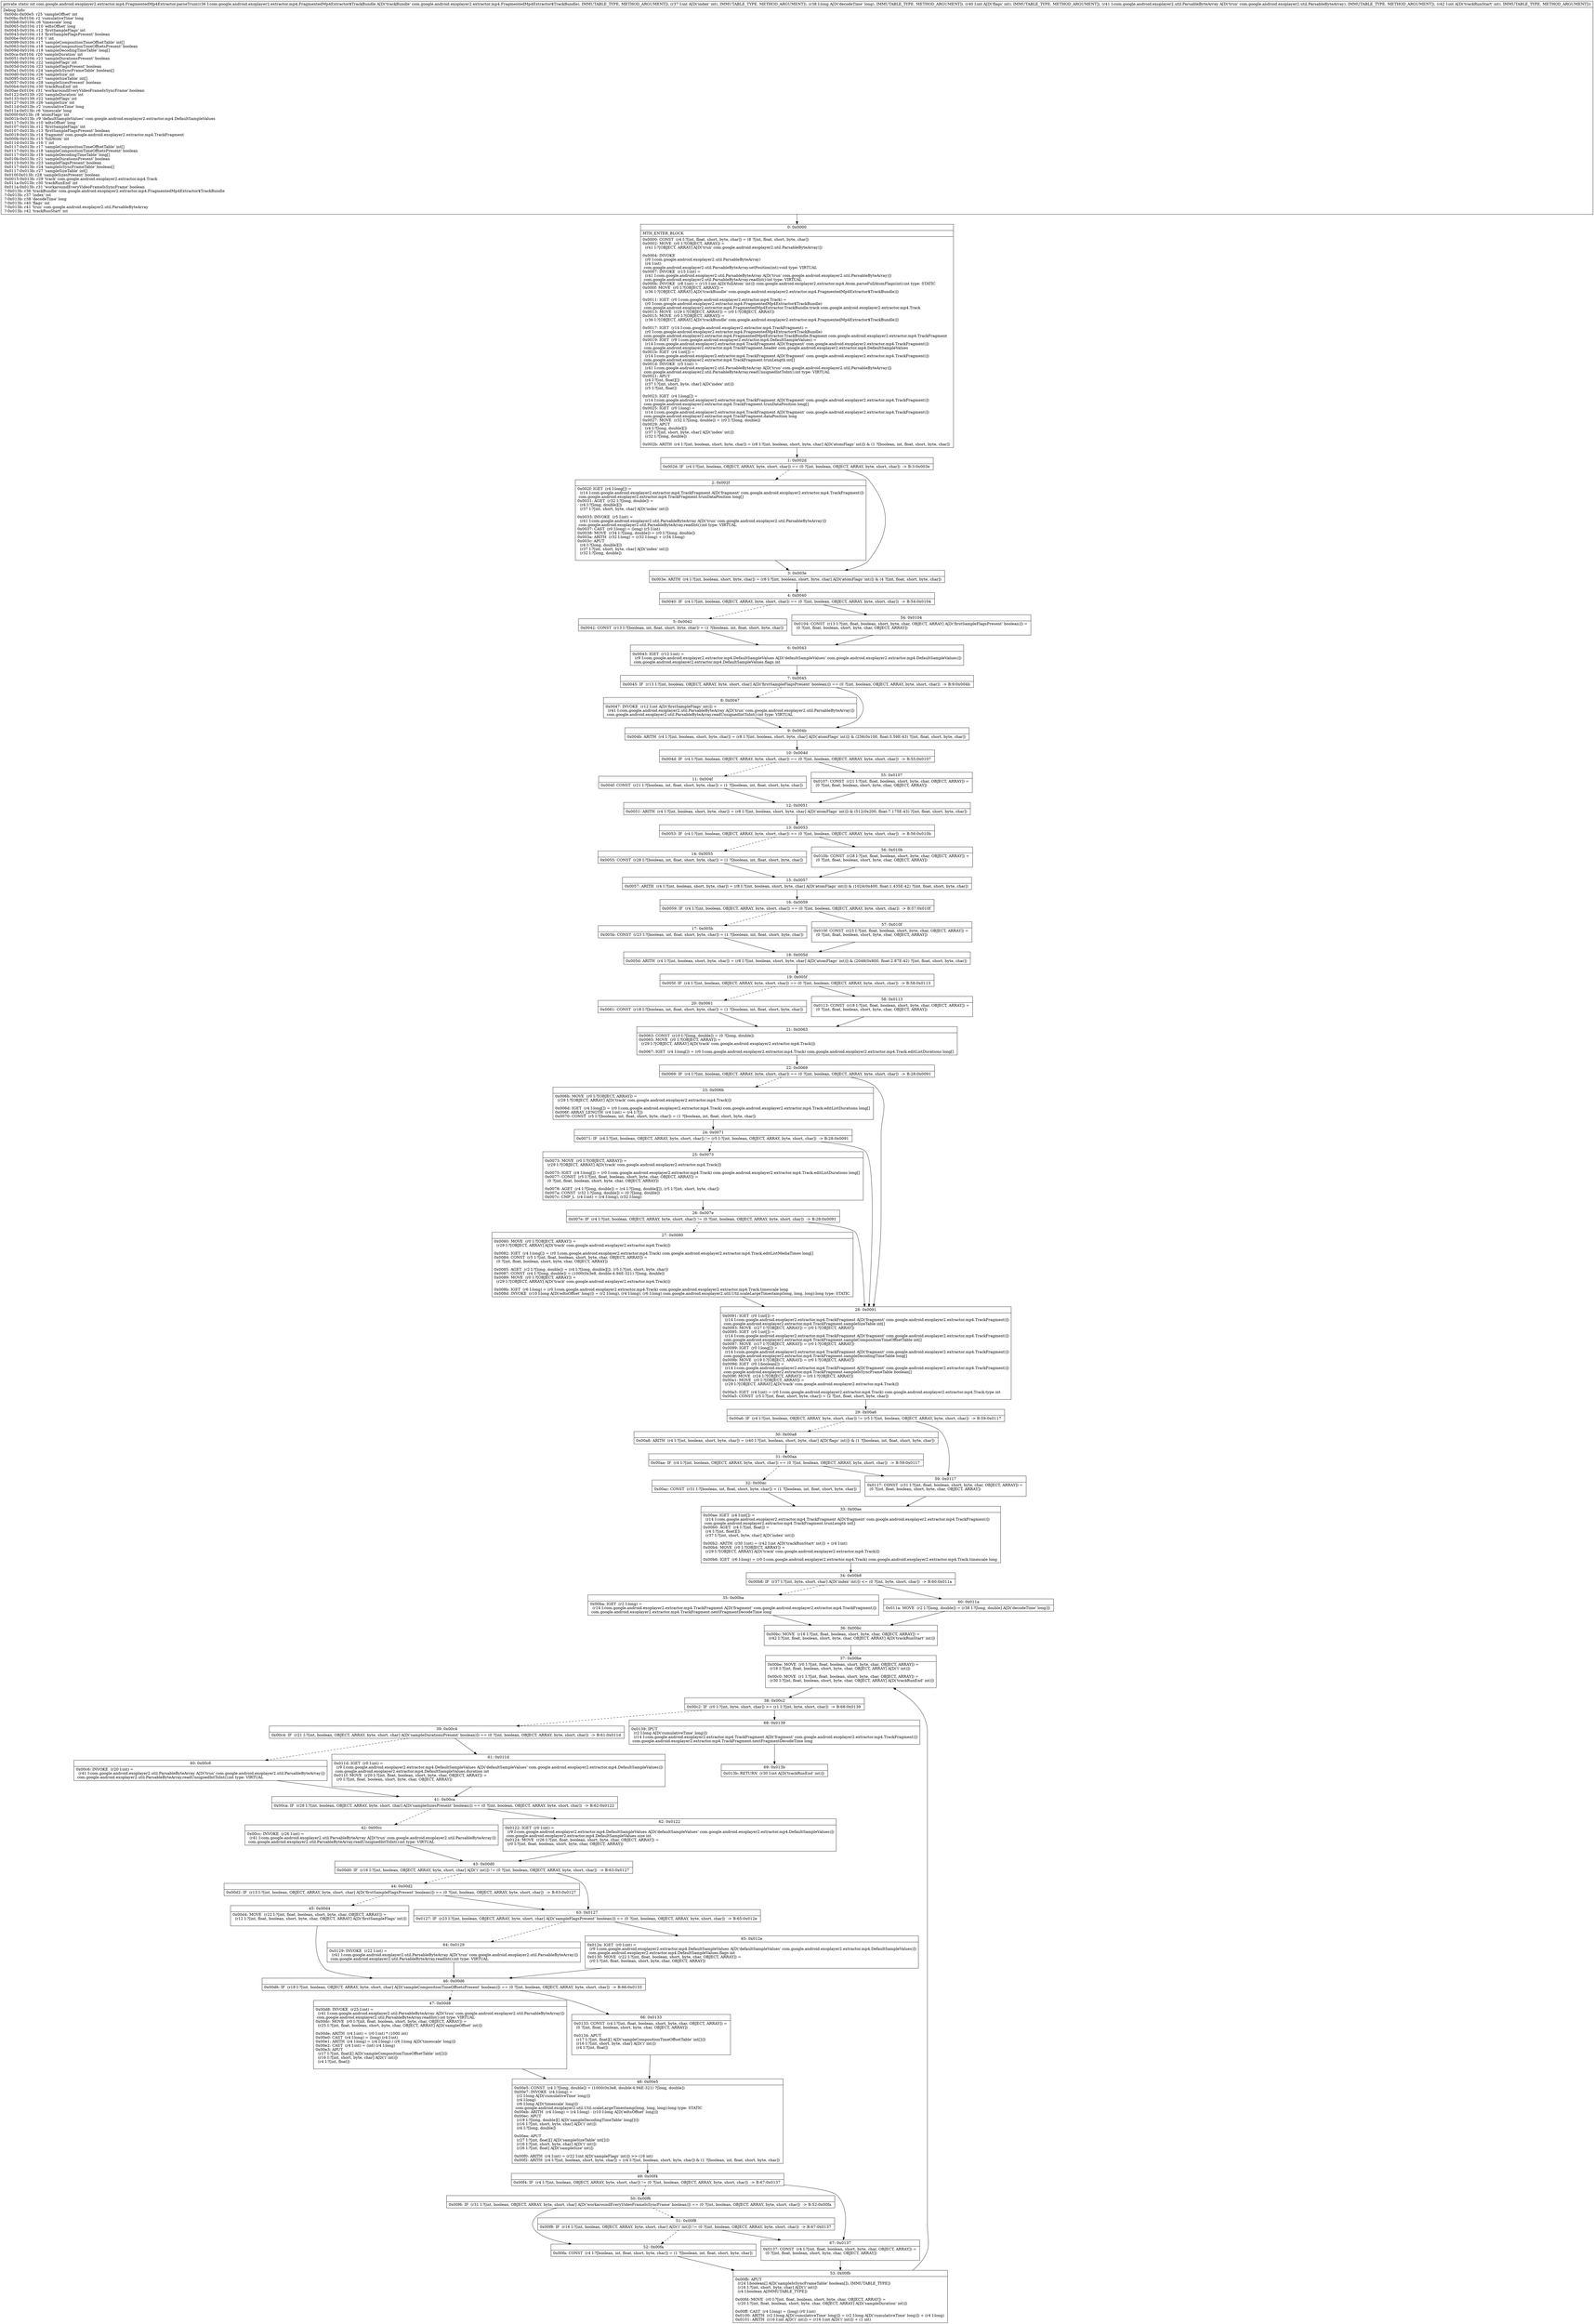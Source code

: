 digraph "CFG forcom.google.android.exoplayer2.extractor.mp4.FragmentedMp4Extractor.parseTrun(Lcom\/google\/android\/exoplayer2\/extractor\/mp4\/FragmentedMp4Extractor$TrackBundle;IJILcom\/google\/android\/exoplayer2\/util\/ParsableByteArray;I)I" {
Node_0 [shape=record,label="{0\:\ 0x0000|MTH_ENTER_BLOCK\l|0x0000: CONST  (r4 I:?[int, float, short, byte, char]) = (8 ?[int, float, short, byte, char]) \l0x0002: MOVE  (r0 I:?[OBJECT, ARRAY]) = \l  (r41 I:?[OBJECT, ARRAY] A[D('trun' com.google.android.exoplayer2.util.ParsableByteArray)])\l \l0x0004: INVOKE  \l  (r0 I:com.google.android.exoplayer2.util.ParsableByteArray)\l  (r4 I:int)\l com.google.android.exoplayer2.util.ParsableByteArray.setPosition(int):void type: VIRTUAL \l0x0007: INVOKE  (r15 I:int) = \l  (r41 I:com.google.android.exoplayer2.util.ParsableByteArray A[D('trun' com.google.android.exoplayer2.util.ParsableByteArray)])\l com.google.android.exoplayer2.util.ParsableByteArray.readInt():int type: VIRTUAL \l0x000b: INVOKE  (r8 I:int) = (r15 I:int A[D('fullAtom' int)]) com.google.android.exoplayer2.extractor.mp4.Atom.parseFullAtomFlags(int):int type: STATIC \l0x000f: MOVE  (r0 I:?[OBJECT, ARRAY]) = \l  (r36 I:?[OBJECT, ARRAY] A[D('trackBundle' com.google.android.exoplayer2.extractor.mp4.FragmentedMp4Extractor$TrackBundle)])\l \l0x0011: IGET  (r0 I:com.google.android.exoplayer2.extractor.mp4.Track) = \l  (r0 I:com.google.android.exoplayer2.extractor.mp4.FragmentedMp4Extractor$TrackBundle)\l com.google.android.exoplayer2.extractor.mp4.FragmentedMp4Extractor.TrackBundle.track com.google.android.exoplayer2.extractor.mp4.Track \l0x0013: MOVE  (r29 I:?[OBJECT, ARRAY]) = (r0 I:?[OBJECT, ARRAY]) \l0x0015: MOVE  (r0 I:?[OBJECT, ARRAY]) = \l  (r36 I:?[OBJECT, ARRAY] A[D('trackBundle' com.google.android.exoplayer2.extractor.mp4.FragmentedMp4Extractor$TrackBundle)])\l \l0x0017: IGET  (r14 I:com.google.android.exoplayer2.extractor.mp4.TrackFragment) = \l  (r0 I:com.google.android.exoplayer2.extractor.mp4.FragmentedMp4Extractor$TrackBundle)\l com.google.android.exoplayer2.extractor.mp4.FragmentedMp4Extractor.TrackBundle.fragment com.google.android.exoplayer2.extractor.mp4.TrackFragment \l0x0019: IGET  (r9 I:com.google.android.exoplayer2.extractor.mp4.DefaultSampleValues) = \l  (r14 I:com.google.android.exoplayer2.extractor.mp4.TrackFragment A[D('fragment' com.google.android.exoplayer2.extractor.mp4.TrackFragment)])\l com.google.android.exoplayer2.extractor.mp4.TrackFragment.header com.google.android.exoplayer2.extractor.mp4.DefaultSampleValues \l0x001b: IGET  (r4 I:int[]) = \l  (r14 I:com.google.android.exoplayer2.extractor.mp4.TrackFragment A[D('fragment' com.google.android.exoplayer2.extractor.mp4.TrackFragment)])\l com.google.android.exoplayer2.extractor.mp4.TrackFragment.trunLength int[] \l0x001d: INVOKE  (r5 I:int) = \l  (r41 I:com.google.android.exoplayer2.util.ParsableByteArray A[D('trun' com.google.android.exoplayer2.util.ParsableByteArray)])\l com.google.android.exoplayer2.util.ParsableByteArray.readUnsignedIntToInt():int type: VIRTUAL \l0x0021: APUT  \l  (r4 I:?[int, float][])\l  (r37 I:?[int, short, byte, char] A[D('index' int)])\l  (r5 I:?[int, float])\l \l0x0023: IGET  (r4 I:long[]) = \l  (r14 I:com.google.android.exoplayer2.extractor.mp4.TrackFragment A[D('fragment' com.google.android.exoplayer2.extractor.mp4.TrackFragment)])\l com.google.android.exoplayer2.extractor.mp4.TrackFragment.trunDataPosition long[] \l0x0025: IGET  (r0 I:long) = \l  (r14 I:com.google.android.exoplayer2.extractor.mp4.TrackFragment A[D('fragment' com.google.android.exoplayer2.extractor.mp4.TrackFragment)])\l com.google.android.exoplayer2.extractor.mp4.TrackFragment.dataPosition long \l0x0027: MOVE  (r32 I:?[long, double]) = (r0 I:?[long, double]) \l0x0029: APUT  \l  (r4 I:?[long, double][])\l  (r37 I:?[int, short, byte, char] A[D('index' int)])\l  (r32 I:?[long, double])\l \l0x002b: ARITH  (r4 I:?[int, boolean, short, byte, char]) = (r8 I:?[int, boolean, short, byte, char] A[D('atomFlags' int)]) & (1 ?[boolean, int, float, short, byte, char]) \l}"];
Node_1 [shape=record,label="{1\:\ 0x002d|0x002d: IF  (r4 I:?[int, boolean, OBJECT, ARRAY, byte, short, char]) == (0 ?[int, boolean, OBJECT, ARRAY, byte, short, char])  \-\> B:3:0x003e \l}"];
Node_2 [shape=record,label="{2\:\ 0x002f|0x002f: IGET  (r4 I:long[]) = \l  (r14 I:com.google.android.exoplayer2.extractor.mp4.TrackFragment A[D('fragment' com.google.android.exoplayer2.extractor.mp4.TrackFragment)])\l com.google.android.exoplayer2.extractor.mp4.TrackFragment.trunDataPosition long[] \l0x0031: AGET  (r32 I:?[long, double]) = \l  (r4 I:?[long, double][])\l  (r37 I:?[int, short, byte, char] A[D('index' int)])\l \l0x0033: INVOKE  (r5 I:int) = \l  (r41 I:com.google.android.exoplayer2.util.ParsableByteArray A[D('trun' com.google.android.exoplayer2.util.ParsableByteArray)])\l com.google.android.exoplayer2.util.ParsableByteArray.readInt():int type: VIRTUAL \l0x0037: CAST  (r0 I:long) = (long) (r5 I:int) \l0x0038: MOVE  (r34 I:?[long, double]) = (r0 I:?[long, double]) \l0x003a: ARITH  (r32 I:long) = (r32 I:long) + (r34 I:long) \l0x003c: APUT  \l  (r4 I:?[long, double][])\l  (r37 I:?[int, short, byte, char] A[D('index' int)])\l  (r32 I:?[long, double])\l \l}"];
Node_3 [shape=record,label="{3\:\ 0x003e|0x003e: ARITH  (r4 I:?[int, boolean, short, byte, char]) = (r8 I:?[int, boolean, short, byte, char] A[D('atomFlags' int)]) & (4 ?[int, float, short, byte, char]) \l}"];
Node_4 [shape=record,label="{4\:\ 0x0040|0x0040: IF  (r4 I:?[int, boolean, OBJECT, ARRAY, byte, short, char]) == (0 ?[int, boolean, OBJECT, ARRAY, byte, short, char])  \-\> B:54:0x0104 \l}"];
Node_5 [shape=record,label="{5\:\ 0x0042|0x0042: CONST  (r13 I:?[boolean, int, float, short, byte, char]) = (1 ?[boolean, int, float, short, byte, char]) \l}"];
Node_6 [shape=record,label="{6\:\ 0x0043|0x0043: IGET  (r12 I:int) = \l  (r9 I:com.google.android.exoplayer2.extractor.mp4.DefaultSampleValues A[D('defaultSampleValues' com.google.android.exoplayer2.extractor.mp4.DefaultSampleValues)])\l com.google.android.exoplayer2.extractor.mp4.DefaultSampleValues.flags int \l}"];
Node_7 [shape=record,label="{7\:\ 0x0045|0x0045: IF  (r13 I:?[int, boolean, OBJECT, ARRAY, byte, short, char] A[D('firstSampleFlagsPresent' boolean)]) == (0 ?[int, boolean, OBJECT, ARRAY, byte, short, char])  \-\> B:9:0x004b \l}"];
Node_8 [shape=record,label="{8\:\ 0x0047|0x0047: INVOKE  (r12 I:int A[D('firstSampleFlags' int)]) = \l  (r41 I:com.google.android.exoplayer2.util.ParsableByteArray A[D('trun' com.google.android.exoplayer2.util.ParsableByteArray)])\l com.google.android.exoplayer2.util.ParsableByteArray.readUnsignedIntToInt():int type: VIRTUAL \l}"];
Node_9 [shape=record,label="{9\:\ 0x004b|0x004b: ARITH  (r4 I:?[int, boolean, short, byte, char]) = (r8 I:?[int, boolean, short, byte, char] A[D('atomFlags' int)]) & (256(0x100, float:3.59E\-43) ?[int, float, short, byte, char]) \l}"];
Node_10 [shape=record,label="{10\:\ 0x004d|0x004d: IF  (r4 I:?[int, boolean, OBJECT, ARRAY, byte, short, char]) == (0 ?[int, boolean, OBJECT, ARRAY, byte, short, char])  \-\> B:55:0x0107 \l}"];
Node_11 [shape=record,label="{11\:\ 0x004f|0x004f: CONST  (r21 I:?[boolean, int, float, short, byte, char]) = (1 ?[boolean, int, float, short, byte, char]) \l}"];
Node_12 [shape=record,label="{12\:\ 0x0051|0x0051: ARITH  (r4 I:?[int, boolean, short, byte, char]) = (r8 I:?[int, boolean, short, byte, char] A[D('atomFlags' int)]) & (512(0x200, float:7.175E\-43) ?[int, float, short, byte, char]) \l}"];
Node_13 [shape=record,label="{13\:\ 0x0053|0x0053: IF  (r4 I:?[int, boolean, OBJECT, ARRAY, byte, short, char]) == (0 ?[int, boolean, OBJECT, ARRAY, byte, short, char])  \-\> B:56:0x010b \l}"];
Node_14 [shape=record,label="{14\:\ 0x0055|0x0055: CONST  (r28 I:?[boolean, int, float, short, byte, char]) = (1 ?[boolean, int, float, short, byte, char]) \l}"];
Node_15 [shape=record,label="{15\:\ 0x0057|0x0057: ARITH  (r4 I:?[int, boolean, short, byte, char]) = (r8 I:?[int, boolean, short, byte, char] A[D('atomFlags' int)]) & (1024(0x400, float:1.435E\-42) ?[int, float, short, byte, char]) \l}"];
Node_16 [shape=record,label="{16\:\ 0x0059|0x0059: IF  (r4 I:?[int, boolean, OBJECT, ARRAY, byte, short, char]) == (0 ?[int, boolean, OBJECT, ARRAY, byte, short, char])  \-\> B:57:0x010f \l}"];
Node_17 [shape=record,label="{17\:\ 0x005b|0x005b: CONST  (r23 I:?[boolean, int, float, short, byte, char]) = (1 ?[boolean, int, float, short, byte, char]) \l}"];
Node_18 [shape=record,label="{18\:\ 0x005d|0x005d: ARITH  (r4 I:?[int, boolean, short, byte, char]) = (r8 I:?[int, boolean, short, byte, char] A[D('atomFlags' int)]) & (2048(0x800, float:2.87E\-42) ?[int, float, short, byte, char]) \l}"];
Node_19 [shape=record,label="{19\:\ 0x005f|0x005f: IF  (r4 I:?[int, boolean, OBJECT, ARRAY, byte, short, char]) == (0 ?[int, boolean, OBJECT, ARRAY, byte, short, char])  \-\> B:58:0x0113 \l}"];
Node_20 [shape=record,label="{20\:\ 0x0061|0x0061: CONST  (r18 I:?[boolean, int, float, short, byte, char]) = (1 ?[boolean, int, float, short, byte, char]) \l}"];
Node_21 [shape=record,label="{21\:\ 0x0063|0x0063: CONST  (r10 I:?[long, double]) = (0 ?[long, double]) \l0x0065: MOVE  (r0 I:?[OBJECT, ARRAY]) = \l  (r29 I:?[OBJECT, ARRAY] A[D('track' com.google.android.exoplayer2.extractor.mp4.Track)])\l \l0x0067: IGET  (r4 I:long[]) = (r0 I:com.google.android.exoplayer2.extractor.mp4.Track) com.google.android.exoplayer2.extractor.mp4.Track.editListDurations long[] \l}"];
Node_22 [shape=record,label="{22\:\ 0x0069|0x0069: IF  (r4 I:?[int, boolean, OBJECT, ARRAY, byte, short, char]) == (0 ?[int, boolean, OBJECT, ARRAY, byte, short, char])  \-\> B:28:0x0091 \l}"];
Node_23 [shape=record,label="{23\:\ 0x006b|0x006b: MOVE  (r0 I:?[OBJECT, ARRAY]) = \l  (r29 I:?[OBJECT, ARRAY] A[D('track' com.google.android.exoplayer2.extractor.mp4.Track)])\l \l0x006d: IGET  (r4 I:long[]) = (r0 I:com.google.android.exoplayer2.extractor.mp4.Track) com.google.android.exoplayer2.extractor.mp4.Track.editListDurations long[] \l0x006f: ARRAY_LENGTH  (r4 I:int) = (r4 I:?[]) \l0x0070: CONST  (r5 I:?[boolean, int, float, short, byte, char]) = (1 ?[boolean, int, float, short, byte, char]) \l}"];
Node_24 [shape=record,label="{24\:\ 0x0071|0x0071: IF  (r4 I:?[int, boolean, OBJECT, ARRAY, byte, short, char]) != (r5 I:?[int, boolean, OBJECT, ARRAY, byte, short, char])  \-\> B:28:0x0091 \l}"];
Node_25 [shape=record,label="{25\:\ 0x0073|0x0073: MOVE  (r0 I:?[OBJECT, ARRAY]) = \l  (r29 I:?[OBJECT, ARRAY] A[D('track' com.google.android.exoplayer2.extractor.mp4.Track)])\l \l0x0075: IGET  (r4 I:long[]) = (r0 I:com.google.android.exoplayer2.extractor.mp4.Track) com.google.android.exoplayer2.extractor.mp4.Track.editListDurations long[] \l0x0077: CONST  (r5 I:?[int, float, boolean, short, byte, char, OBJECT, ARRAY]) = \l  (0 ?[int, float, boolean, short, byte, char, OBJECT, ARRAY])\l \l0x0078: AGET  (r4 I:?[long, double]) = (r4 I:?[long, double][]), (r5 I:?[int, short, byte, char]) \l0x007a: CONST  (r32 I:?[long, double]) = (0 ?[long, double]) \l0x007c: CMP_L  (r4 I:int) = (r4 I:long), (r32 I:long) \l}"];
Node_26 [shape=record,label="{26\:\ 0x007e|0x007e: IF  (r4 I:?[int, boolean, OBJECT, ARRAY, byte, short, char]) != (0 ?[int, boolean, OBJECT, ARRAY, byte, short, char])  \-\> B:28:0x0091 \l}"];
Node_27 [shape=record,label="{27\:\ 0x0080|0x0080: MOVE  (r0 I:?[OBJECT, ARRAY]) = \l  (r29 I:?[OBJECT, ARRAY] A[D('track' com.google.android.exoplayer2.extractor.mp4.Track)])\l \l0x0082: IGET  (r4 I:long[]) = (r0 I:com.google.android.exoplayer2.extractor.mp4.Track) com.google.android.exoplayer2.extractor.mp4.Track.editListMediaTimes long[] \l0x0084: CONST  (r5 I:?[int, float, boolean, short, byte, char, OBJECT, ARRAY]) = \l  (0 ?[int, float, boolean, short, byte, char, OBJECT, ARRAY])\l \l0x0085: AGET  (r2 I:?[long, double]) = (r4 I:?[long, double][]), (r5 I:?[int, short, byte, char]) \l0x0087: CONST  (r4 I:?[long, double]) = (1000(0x3e8, double:4.94E\-321) ?[long, double]) \l0x0089: MOVE  (r0 I:?[OBJECT, ARRAY]) = \l  (r29 I:?[OBJECT, ARRAY] A[D('track' com.google.android.exoplayer2.extractor.mp4.Track)])\l \l0x008b: IGET  (r6 I:long) = (r0 I:com.google.android.exoplayer2.extractor.mp4.Track) com.google.android.exoplayer2.extractor.mp4.Track.timescale long \l0x008d: INVOKE  (r10 I:long A[D('edtsOffset' long)]) = (r2 I:long), (r4 I:long), (r6 I:long) com.google.android.exoplayer2.util.Util.scaleLargeTimestamp(long, long, long):long type: STATIC \l}"];
Node_28 [shape=record,label="{28\:\ 0x0091|0x0091: IGET  (r0 I:int[]) = \l  (r14 I:com.google.android.exoplayer2.extractor.mp4.TrackFragment A[D('fragment' com.google.android.exoplayer2.extractor.mp4.TrackFragment)])\l com.google.android.exoplayer2.extractor.mp4.TrackFragment.sampleSizeTable int[] \l0x0093: MOVE  (r27 I:?[OBJECT, ARRAY]) = (r0 I:?[OBJECT, ARRAY]) \l0x0095: IGET  (r0 I:int[]) = \l  (r14 I:com.google.android.exoplayer2.extractor.mp4.TrackFragment A[D('fragment' com.google.android.exoplayer2.extractor.mp4.TrackFragment)])\l com.google.android.exoplayer2.extractor.mp4.TrackFragment.sampleCompositionTimeOffsetTable int[] \l0x0097: MOVE  (r17 I:?[OBJECT, ARRAY]) = (r0 I:?[OBJECT, ARRAY]) \l0x0099: IGET  (r0 I:long[]) = \l  (r14 I:com.google.android.exoplayer2.extractor.mp4.TrackFragment A[D('fragment' com.google.android.exoplayer2.extractor.mp4.TrackFragment)])\l com.google.android.exoplayer2.extractor.mp4.TrackFragment.sampleDecodingTimeTable long[] \l0x009b: MOVE  (r19 I:?[OBJECT, ARRAY]) = (r0 I:?[OBJECT, ARRAY]) \l0x009d: IGET  (r0 I:boolean[]) = \l  (r14 I:com.google.android.exoplayer2.extractor.mp4.TrackFragment A[D('fragment' com.google.android.exoplayer2.extractor.mp4.TrackFragment)])\l com.google.android.exoplayer2.extractor.mp4.TrackFragment.sampleIsSyncFrameTable boolean[] \l0x009f: MOVE  (r24 I:?[OBJECT, ARRAY]) = (r0 I:?[OBJECT, ARRAY]) \l0x00a1: MOVE  (r0 I:?[OBJECT, ARRAY]) = \l  (r29 I:?[OBJECT, ARRAY] A[D('track' com.google.android.exoplayer2.extractor.mp4.Track)])\l \l0x00a3: IGET  (r4 I:int) = (r0 I:com.google.android.exoplayer2.extractor.mp4.Track) com.google.android.exoplayer2.extractor.mp4.Track.type int \l0x00a5: CONST  (r5 I:?[int, float, short, byte, char]) = (2 ?[int, float, short, byte, char]) \l}"];
Node_29 [shape=record,label="{29\:\ 0x00a6|0x00a6: IF  (r4 I:?[int, boolean, OBJECT, ARRAY, byte, short, char]) != (r5 I:?[int, boolean, OBJECT, ARRAY, byte, short, char])  \-\> B:59:0x0117 \l}"];
Node_30 [shape=record,label="{30\:\ 0x00a8|0x00a8: ARITH  (r4 I:?[int, boolean, short, byte, char]) = (r40 I:?[int, boolean, short, byte, char] A[D('flags' int)]) & (1 ?[boolean, int, float, short, byte, char]) \l}"];
Node_31 [shape=record,label="{31\:\ 0x00aa|0x00aa: IF  (r4 I:?[int, boolean, OBJECT, ARRAY, byte, short, char]) == (0 ?[int, boolean, OBJECT, ARRAY, byte, short, char])  \-\> B:59:0x0117 \l}"];
Node_32 [shape=record,label="{32\:\ 0x00ac|0x00ac: CONST  (r31 I:?[boolean, int, float, short, byte, char]) = (1 ?[boolean, int, float, short, byte, char]) \l}"];
Node_33 [shape=record,label="{33\:\ 0x00ae|0x00ae: IGET  (r4 I:int[]) = \l  (r14 I:com.google.android.exoplayer2.extractor.mp4.TrackFragment A[D('fragment' com.google.android.exoplayer2.extractor.mp4.TrackFragment)])\l com.google.android.exoplayer2.extractor.mp4.TrackFragment.trunLength int[] \l0x00b0: AGET  (r4 I:?[int, float]) = \l  (r4 I:?[int, float][])\l  (r37 I:?[int, short, byte, char] A[D('index' int)])\l \l0x00b2: ARITH  (r30 I:int) = (r42 I:int A[D('trackRunStart' int)]) + (r4 I:int) \l0x00b4: MOVE  (r0 I:?[OBJECT, ARRAY]) = \l  (r29 I:?[OBJECT, ARRAY] A[D('track' com.google.android.exoplayer2.extractor.mp4.Track)])\l \l0x00b6: IGET  (r6 I:long) = (r0 I:com.google.android.exoplayer2.extractor.mp4.Track) com.google.android.exoplayer2.extractor.mp4.Track.timescale long \l}"];
Node_34 [shape=record,label="{34\:\ 0x00b8|0x00b8: IF  (r37 I:?[int, byte, short, char] A[D('index' int)]) \<= (0 ?[int, byte, short, char])  \-\> B:60:0x011a \l}"];
Node_35 [shape=record,label="{35\:\ 0x00ba|0x00ba: IGET  (r2 I:long) = \l  (r14 I:com.google.android.exoplayer2.extractor.mp4.TrackFragment A[D('fragment' com.google.android.exoplayer2.extractor.mp4.TrackFragment)])\l com.google.android.exoplayer2.extractor.mp4.TrackFragment.nextFragmentDecodeTime long \l}"];
Node_36 [shape=record,label="{36\:\ 0x00bc|0x00bc: MOVE  (r16 I:?[int, float, boolean, short, byte, char, OBJECT, ARRAY]) = \l  (r42 I:?[int, float, boolean, short, byte, char, OBJECT, ARRAY] A[D('trackRunStart' int)])\l \l}"];
Node_37 [shape=record,label="{37\:\ 0x00be|0x00be: MOVE  (r0 I:?[int, float, boolean, short, byte, char, OBJECT, ARRAY]) = \l  (r16 I:?[int, float, boolean, short, byte, char, OBJECT, ARRAY] A[D('i' int)])\l \l0x00c0: MOVE  (r1 I:?[int, float, boolean, short, byte, char, OBJECT, ARRAY]) = \l  (r30 I:?[int, float, boolean, short, byte, char, OBJECT, ARRAY] A[D('trackRunEnd' int)])\l \l}"];
Node_38 [shape=record,label="{38\:\ 0x00c2|0x00c2: IF  (r0 I:?[int, byte, short, char]) \>= (r1 I:?[int, byte, short, char])  \-\> B:68:0x0139 \l}"];
Node_39 [shape=record,label="{39\:\ 0x00c4|0x00c4: IF  (r21 I:?[int, boolean, OBJECT, ARRAY, byte, short, char] A[D('sampleDurationsPresent' boolean)]) == (0 ?[int, boolean, OBJECT, ARRAY, byte, short, char])  \-\> B:61:0x011d \l}"];
Node_40 [shape=record,label="{40\:\ 0x00c6|0x00c6: INVOKE  (r20 I:int) = \l  (r41 I:com.google.android.exoplayer2.util.ParsableByteArray A[D('trun' com.google.android.exoplayer2.util.ParsableByteArray)])\l com.google.android.exoplayer2.util.ParsableByteArray.readUnsignedIntToInt():int type: VIRTUAL \l}"];
Node_41 [shape=record,label="{41\:\ 0x00ca|0x00ca: IF  (r28 I:?[int, boolean, OBJECT, ARRAY, byte, short, char] A[D('sampleSizesPresent' boolean)]) == (0 ?[int, boolean, OBJECT, ARRAY, byte, short, char])  \-\> B:62:0x0122 \l}"];
Node_42 [shape=record,label="{42\:\ 0x00cc|0x00cc: INVOKE  (r26 I:int) = \l  (r41 I:com.google.android.exoplayer2.util.ParsableByteArray A[D('trun' com.google.android.exoplayer2.util.ParsableByteArray)])\l com.google.android.exoplayer2.util.ParsableByteArray.readUnsignedIntToInt():int type: VIRTUAL \l}"];
Node_43 [shape=record,label="{43\:\ 0x00d0|0x00d0: IF  (r16 I:?[int, boolean, OBJECT, ARRAY, byte, short, char] A[D('i' int)]) != (0 ?[int, boolean, OBJECT, ARRAY, byte, short, char])  \-\> B:63:0x0127 \l}"];
Node_44 [shape=record,label="{44\:\ 0x00d2|0x00d2: IF  (r13 I:?[int, boolean, OBJECT, ARRAY, byte, short, char] A[D('firstSampleFlagsPresent' boolean)]) == (0 ?[int, boolean, OBJECT, ARRAY, byte, short, char])  \-\> B:63:0x0127 \l}"];
Node_45 [shape=record,label="{45\:\ 0x00d4|0x00d4: MOVE  (r22 I:?[int, float, boolean, short, byte, char, OBJECT, ARRAY]) = \l  (r12 I:?[int, float, boolean, short, byte, char, OBJECT, ARRAY] A[D('firstSampleFlags' int)])\l \l}"];
Node_46 [shape=record,label="{46\:\ 0x00d6|0x00d6: IF  (r18 I:?[int, boolean, OBJECT, ARRAY, byte, short, char] A[D('sampleCompositionTimeOffsetsPresent' boolean)]) == (0 ?[int, boolean, OBJECT, ARRAY, byte, short, char])  \-\> B:66:0x0133 \l}"];
Node_47 [shape=record,label="{47\:\ 0x00d8|0x00d8: INVOKE  (r25 I:int) = \l  (r41 I:com.google.android.exoplayer2.util.ParsableByteArray A[D('trun' com.google.android.exoplayer2.util.ParsableByteArray)])\l com.google.android.exoplayer2.util.ParsableByteArray.readInt():int type: VIRTUAL \l0x00dc: MOVE  (r0 I:?[int, float, boolean, short, byte, char, OBJECT, ARRAY]) = \l  (r25 I:?[int, float, boolean, short, byte, char, OBJECT, ARRAY] A[D('sampleOffset' int)])\l \l0x00de: ARITH  (r4 I:int) = (r0 I:int) * (1000 int) \l0x00e0: CAST  (r4 I:long) = (long) (r4 I:int) \l0x00e1: ARITH  (r4 I:long) = (r4 I:long) \/ (r6 I:long A[D('timescale' long)]) \l0x00e2: CAST  (r4 I:int) = (int) (r4 I:long) \l0x00e3: APUT  \l  (r17 I:?[int, float][] A[D('sampleCompositionTimeOffsetTable' int[])])\l  (r16 I:?[int, short, byte, char] A[D('i' int)])\l  (r4 I:?[int, float])\l \l}"];
Node_48 [shape=record,label="{48\:\ 0x00e5|0x00e5: CONST  (r4 I:?[long, double]) = (1000(0x3e8, double:4.94E\-321) ?[long, double]) \l0x00e7: INVOKE  (r4 I:long) = \l  (r2 I:long A[D('cumulativeTime' long)])\l  (r4 I:long)\l  (r6 I:long A[D('timescale' long)])\l com.google.android.exoplayer2.util.Util.scaleLargeTimestamp(long, long, long):long type: STATIC \l0x00eb: ARITH  (r4 I:long) = (r4 I:long) \- (r10 I:long A[D('edtsOffset' long)]) \l0x00ec: APUT  \l  (r19 I:?[long, double][] A[D('sampleDecodingTimeTable' long[])])\l  (r16 I:?[int, short, byte, char] A[D('i' int)])\l  (r4 I:?[long, double])\l \l0x00ee: APUT  \l  (r27 I:?[int, float][] A[D('sampleSizeTable' int[])])\l  (r16 I:?[int, short, byte, char] A[D('i' int)])\l  (r26 I:?[int, float] A[D('sampleSize' int)])\l \l0x00f0: ARITH  (r4 I:int) = (r22 I:int A[D('sampleFlags' int)]) \>\> (16 int) \l0x00f2: ARITH  (r4 I:?[int, boolean, short, byte, char]) = (r4 I:?[int, boolean, short, byte, char]) & (1 ?[boolean, int, float, short, byte, char]) \l}"];
Node_49 [shape=record,label="{49\:\ 0x00f4|0x00f4: IF  (r4 I:?[int, boolean, OBJECT, ARRAY, byte, short, char]) != (0 ?[int, boolean, OBJECT, ARRAY, byte, short, char])  \-\> B:67:0x0137 \l}"];
Node_50 [shape=record,label="{50\:\ 0x00f6|0x00f6: IF  (r31 I:?[int, boolean, OBJECT, ARRAY, byte, short, char] A[D('workaroundEveryVideoFrameIsSyncFrame' boolean)]) == (0 ?[int, boolean, OBJECT, ARRAY, byte, short, char])  \-\> B:52:0x00fa \l}"];
Node_51 [shape=record,label="{51\:\ 0x00f8|0x00f8: IF  (r16 I:?[int, boolean, OBJECT, ARRAY, byte, short, char] A[D('i' int)]) != (0 ?[int, boolean, OBJECT, ARRAY, byte, short, char])  \-\> B:67:0x0137 \l}"];
Node_52 [shape=record,label="{52\:\ 0x00fa|0x00fa: CONST  (r4 I:?[boolean, int, float, short, byte, char]) = (1 ?[boolean, int, float, short, byte, char]) \l}"];
Node_53 [shape=record,label="{53\:\ 0x00fb|0x00fb: APUT  \l  (r24 I:boolean[] A[D('sampleIsSyncFrameTable' boolean[]), IMMUTABLE_TYPE])\l  (r16 I:?[int, short, byte, char] A[D('i' int)])\l  (r4 I:boolean A[IMMUTABLE_TYPE])\l \l0x00fd: MOVE  (r0 I:?[int, float, boolean, short, byte, char, OBJECT, ARRAY]) = \l  (r20 I:?[int, float, boolean, short, byte, char, OBJECT, ARRAY] A[D('sampleDuration' int)])\l \l0x00ff: CAST  (r4 I:long) = (long) (r0 I:int) \l0x0100: ARITH  (r2 I:long A[D('cumulativeTime' long)]) = (r2 I:long A[D('cumulativeTime' long)]) + (r4 I:long) \l0x0101: ARITH  (r16 I:int A[D('i' int)]) = (r16 I:int A[D('i' int)]) + (1 int) \l}"];
Node_54 [shape=record,label="{54\:\ 0x0104|0x0104: CONST  (r13 I:?[int, float, boolean, short, byte, char, OBJECT, ARRAY] A[D('firstSampleFlagsPresent' boolean)]) = \l  (0 ?[int, float, boolean, short, byte, char, OBJECT, ARRAY])\l \l}"];
Node_55 [shape=record,label="{55\:\ 0x0107|0x0107: CONST  (r21 I:?[int, float, boolean, short, byte, char, OBJECT, ARRAY]) = \l  (0 ?[int, float, boolean, short, byte, char, OBJECT, ARRAY])\l \l}"];
Node_56 [shape=record,label="{56\:\ 0x010b|0x010b: CONST  (r28 I:?[int, float, boolean, short, byte, char, OBJECT, ARRAY]) = \l  (0 ?[int, float, boolean, short, byte, char, OBJECT, ARRAY])\l \l}"];
Node_57 [shape=record,label="{57\:\ 0x010f|0x010f: CONST  (r23 I:?[int, float, boolean, short, byte, char, OBJECT, ARRAY]) = \l  (0 ?[int, float, boolean, short, byte, char, OBJECT, ARRAY])\l \l}"];
Node_58 [shape=record,label="{58\:\ 0x0113|0x0113: CONST  (r18 I:?[int, float, boolean, short, byte, char, OBJECT, ARRAY]) = \l  (0 ?[int, float, boolean, short, byte, char, OBJECT, ARRAY])\l \l}"];
Node_59 [shape=record,label="{59\:\ 0x0117|0x0117: CONST  (r31 I:?[int, float, boolean, short, byte, char, OBJECT, ARRAY]) = \l  (0 ?[int, float, boolean, short, byte, char, OBJECT, ARRAY])\l \l}"];
Node_60 [shape=record,label="{60\:\ 0x011a|0x011a: MOVE  (r2 I:?[long, double]) = (r38 I:?[long, double] A[D('decodeTime' long)]) \l}"];
Node_61 [shape=record,label="{61\:\ 0x011d|0x011d: IGET  (r0 I:int) = \l  (r9 I:com.google.android.exoplayer2.extractor.mp4.DefaultSampleValues A[D('defaultSampleValues' com.google.android.exoplayer2.extractor.mp4.DefaultSampleValues)])\l com.google.android.exoplayer2.extractor.mp4.DefaultSampleValues.duration int \l0x011f: MOVE  (r20 I:?[int, float, boolean, short, byte, char, OBJECT, ARRAY]) = \l  (r0 I:?[int, float, boolean, short, byte, char, OBJECT, ARRAY])\l \l}"];
Node_62 [shape=record,label="{62\:\ 0x0122|0x0122: IGET  (r0 I:int) = \l  (r9 I:com.google.android.exoplayer2.extractor.mp4.DefaultSampleValues A[D('defaultSampleValues' com.google.android.exoplayer2.extractor.mp4.DefaultSampleValues)])\l com.google.android.exoplayer2.extractor.mp4.DefaultSampleValues.size int \l0x0124: MOVE  (r26 I:?[int, float, boolean, short, byte, char, OBJECT, ARRAY]) = \l  (r0 I:?[int, float, boolean, short, byte, char, OBJECT, ARRAY])\l \l}"];
Node_63 [shape=record,label="{63\:\ 0x0127|0x0127: IF  (r23 I:?[int, boolean, OBJECT, ARRAY, byte, short, char] A[D('sampleFlagsPresent' boolean)]) == (0 ?[int, boolean, OBJECT, ARRAY, byte, short, char])  \-\> B:65:0x012e \l}"];
Node_64 [shape=record,label="{64\:\ 0x0129|0x0129: INVOKE  (r22 I:int) = \l  (r41 I:com.google.android.exoplayer2.util.ParsableByteArray A[D('trun' com.google.android.exoplayer2.util.ParsableByteArray)])\l com.google.android.exoplayer2.util.ParsableByteArray.readInt():int type: VIRTUAL \l}"];
Node_65 [shape=record,label="{65\:\ 0x012e|0x012e: IGET  (r0 I:int) = \l  (r9 I:com.google.android.exoplayer2.extractor.mp4.DefaultSampleValues A[D('defaultSampleValues' com.google.android.exoplayer2.extractor.mp4.DefaultSampleValues)])\l com.google.android.exoplayer2.extractor.mp4.DefaultSampleValues.flags int \l0x0130: MOVE  (r22 I:?[int, float, boolean, short, byte, char, OBJECT, ARRAY]) = \l  (r0 I:?[int, float, boolean, short, byte, char, OBJECT, ARRAY])\l \l}"];
Node_66 [shape=record,label="{66\:\ 0x0133|0x0133: CONST  (r4 I:?[int, float, boolean, short, byte, char, OBJECT, ARRAY]) = \l  (0 ?[int, float, boolean, short, byte, char, OBJECT, ARRAY])\l \l0x0134: APUT  \l  (r17 I:?[int, float][] A[D('sampleCompositionTimeOffsetTable' int[])])\l  (r16 I:?[int, short, byte, char] A[D('i' int)])\l  (r4 I:?[int, float])\l \l}"];
Node_67 [shape=record,label="{67\:\ 0x0137|0x0137: CONST  (r4 I:?[int, float, boolean, short, byte, char, OBJECT, ARRAY]) = \l  (0 ?[int, float, boolean, short, byte, char, OBJECT, ARRAY])\l \l}"];
Node_68 [shape=record,label="{68\:\ 0x0139|0x0139: IPUT  \l  (r2 I:long A[D('cumulativeTime' long)])\l  (r14 I:com.google.android.exoplayer2.extractor.mp4.TrackFragment A[D('fragment' com.google.android.exoplayer2.extractor.mp4.TrackFragment)])\l com.google.android.exoplayer2.extractor.mp4.TrackFragment.nextFragmentDecodeTime long \l}"];
Node_69 [shape=record,label="{69\:\ 0x013b|0x013b: RETURN  (r30 I:int A[D('trackRunEnd' int)]) \l}"];
MethodNode[shape=record,label="{private static int com.google.android.exoplayer2.extractor.mp4.FragmentedMp4Extractor.parseTrun((r36 I:com.google.android.exoplayer2.extractor.mp4.FragmentedMp4Extractor$TrackBundle A[D('trackBundle' com.google.android.exoplayer2.extractor.mp4.FragmentedMp4Extractor$TrackBundle), IMMUTABLE_TYPE, METHOD_ARGUMENT]), (r37 I:int A[D('index' int), IMMUTABLE_TYPE, METHOD_ARGUMENT]), (r38 I:long A[D('decodeTime' long), IMMUTABLE_TYPE, METHOD_ARGUMENT]), (r40 I:int A[D('flags' int), IMMUTABLE_TYPE, METHOD_ARGUMENT]), (r41 I:com.google.android.exoplayer2.util.ParsableByteArray A[D('trun' com.google.android.exoplayer2.util.ParsableByteArray), IMMUTABLE_TYPE, METHOD_ARGUMENT]), (r42 I:int A[D('trackRunStart' int), IMMUTABLE_TYPE, METHOD_ARGUMENT]))  | Debug Info:\l  0x00dc\-0x00e5: r25 'sampleOffset' int\l  0x00bc\-0x0104: r2 'cumulativeTime' long\l  0x00b8\-0x0104: r6 'timescale' long\l  0x0065\-0x0104: r10 'edtsOffset' long\l  0x0045\-0x0104: r12 'firstSampleFlags' int\l  0x0043\-0x0104: r13 'firstSampleFlagsPresent' boolean\l  0x00be\-0x0104: r16 'i' int\l  0x0099\-0x0104: r17 'sampleCompositionTimeOffsetTable' int[]\l  0x0063\-0x0104: r18 'sampleCompositionTimeOffsetsPresent' boolean\l  0x009d\-0x0104: r19 'sampleDecodingTimeTable' long[]\l  0x00ca\-0x0104: r20 'sampleDuration' int\l  0x0051\-0x0104: r21 'sampleDurationsPresent' boolean\l  0x00d6\-0x0104: r22 'sampleFlags' int\l  0x005d\-0x0104: r23 'sampleFlagsPresent' boolean\l  0x00a1\-0x0104: r24 'sampleIsSyncFrameTable' boolean[]\l  0x00d0\-0x0104: r26 'sampleSize' int\l  0x0095\-0x0104: r27 'sampleSizeTable' int[]\l  0x0057\-0x0104: r28 'sampleSizesPresent' boolean\l  0x00b4\-0x0104: r30 'trackRunEnd' int\l  0x00ae\-0x0104: r31 'workaroundEveryVideoFrameIsSyncFrame' boolean\l  0x0122\-0x0139: r20 'sampleDuration' int\l  0x0133\-0x0139: r22 'sampleFlags' int\l  0x0127\-0x0139: r26 'sampleSize' int\l  0x011d\-0x013b: r2 'cumulativeTime' long\l  0x011a\-0x013b: r6 'timescale' long\l  0x000f\-0x013b: r8 'atomFlags' int\l  0x001b\-0x013b: r9 'defaultSampleValues' com.google.android.exoplayer2.extractor.mp4.DefaultSampleValues\l  0x0117\-0x013b: r10 'edtsOffset' long\l  0x0107\-0x013b: r12 'firstSampleFlags' int\l  0x0107\-0x013b: r13 'firstSampleFlagsPresent' boolean\l  0x0019\-0x013b: r14 'fragment' com.google.android.exoplayer2.extractor.mp4.TrackFragment\l  0x000b\-0x013b: r15 'fullAtom' int\l  0x011d\-0x013b: r16 'i' int\l  0x0117\-0x013b: r17 'sampleCompositionTimeOffsetTable' int[]\l  0x0117\-0x013b: r18 'sampleCompositionTimeOffsetsPresent' boolean\l  0x0117\-0x013b: r19 'sampleDecodingTimeTable' long[]\l  0x010b\-0x013b: r21 'sampleDurationsPresent' boolean\l  0x0113\-0x013b: r23 'sampleFlagsPresent' boolean\l  0x0117\-0x013b: r24 'sampleIsSyncFrameTable' boolean[]\l  0x0117\-0x013b: r27 'sampleSizeTable' int[]\l  0x010f\-0x013b: r28 'sampleSizesPresent' boolean\l  0x0015\-0x013b: r29 'track' com.google.android.exoplayer2.extractor.mp4.Track\l  0x011a\-0x013b: r30 'trackRunEnd' int\l  0x011a\-0x013b: r31 'workaroundEveryVideoFrameIsSyncFrame' boolean\l  ?\-0x013b: r36 'trackBundle' com.google.android.exoplayer2.extractor.mp4.FragmentedMp4Extractor$TrackBundle\l  ?\-0x013b: r37 'index' int\l  ?\-0x013b: r38 'decodeTime' long\l  ?\-0x013b: r40 'flags' int\l  ?\-0x013b: r41 'trun' com.google.android.exoplayer2.util.ParsableByteArray\l  ?\-0x013b: r42 'trackRunStart' int\l}"];
MethodNode -> Node_0;
Node_0 -> Node_1;
Node_1 -> Node_2[style=dashed];
Node_1 -> Node_3;
Node_2 -> Node_3;
Node_3 -> Node_4;
Node_4 -> Node_5[style=dashed];
Node_4 -> Node_54;
Node_5 -> Node_6;
Node_6 -> Node_7;
Node_7 -> Node_8[style=dashed];
Node_7 -> Node_9;
Node_8 -> Node_9;
Node_9 -> Node_10;
Node_10 -> Node_11[style=dashed];
Node_10 -> Node_55;
Node_11 -> Node_12;
Node_12 -> Node_13;
Node_13 -> Node_14[style=dashed];
Node_13 -> Node_56;
Node_14 -> Node_15;
Node_15 -> Node_16;
Node_16 -> Node_17[style=dashed];
Node_16 -> Node_57;
Node_17 -> Node_18;
Node_18 -> Node_19;
Node_19 -> Node_20[style=dashed];
Node_19 -> Node_58;
Node_20 -> Node_21;
Node_21 -> Node_22;
Node_22 -> Node_23[style=dashed];
Node_22 -> Node_28;
Node_23 -> Node_24;
Node_24 -> Node_25[style=dashed];
Node_24 -> Node_28;
Node_25 -> Node_26;
Node_26 -> Node_27[style=dashed];
Node_26 -> Node_28;
Node_27 -> Node_28;
Node_28 -> Node_29;
Node_29 -> Node_30[style=dashed];
Node_29 -> Node_59;
Node_30 -> Node_31;
Node_31 -> Node_32[style=dashed];
Node_31 -> Node_59;
Node_32 -> Node_33;
Node_33 -> Node_34;
Node_34 -> Node_35[style=dashed];
Node_34 -> Node_60;
Node_35 -> Node_36;
Node_36 -> Node_37;
Node_37 -> Node_38;
Node_38 -> Node_39[style=dashed];
Node_38 -> Node_68;
Node_39 -> Node_40[style=dashed];
Node_39 -> Node_61;
Node_40 -> Node_41;
Node_41 -> Node_42[style=dashed];
Node_41 -> Node_62;
Node_42 -> Node_43;
Node_43 -> Node_44[style=dashed];
Node_43 -> Node_63;
Node_44 -> Node_45[style=dashed];
Node_44 -> Node_63;
Node_45 -> Node_46;
Node_46 -> Node_47[style=dashed];
Node_46 -> Node_66;
Node_47 -> Node_48;
Node_48 -> Node_49;
Node_49 -> Node_50[style=dashed];
Node_49 -> Node_67;
Node_50 -> Node_51[style=dashed];
Node_50 -> Node_52;
Node_51 -> Node_52[style=dashed];
Node_51 -> Node_67;
Node_52 -> Node_53;
Node_53 -> Node_37;
Node_54 -> Node_6;
Node_55 -> Node_12;
Node_56 -> Node_15;
Node_57 -> Node_18;
Node_58 -> Node_21;
Node_59 -> Node_33;
Node_60 -> Node_36;
Node_61 -> Node_41;
Node_62 -> Node_43;
Node_63 -> Node_64[style=dashed];
Node_63 -> Node_65;
Node_64 -> Node_46;
Node_65 -> Node_46;
Node_66 -> Node_48;
Node_67 -> Node_53;
Node_68 -> Node_69;
}

